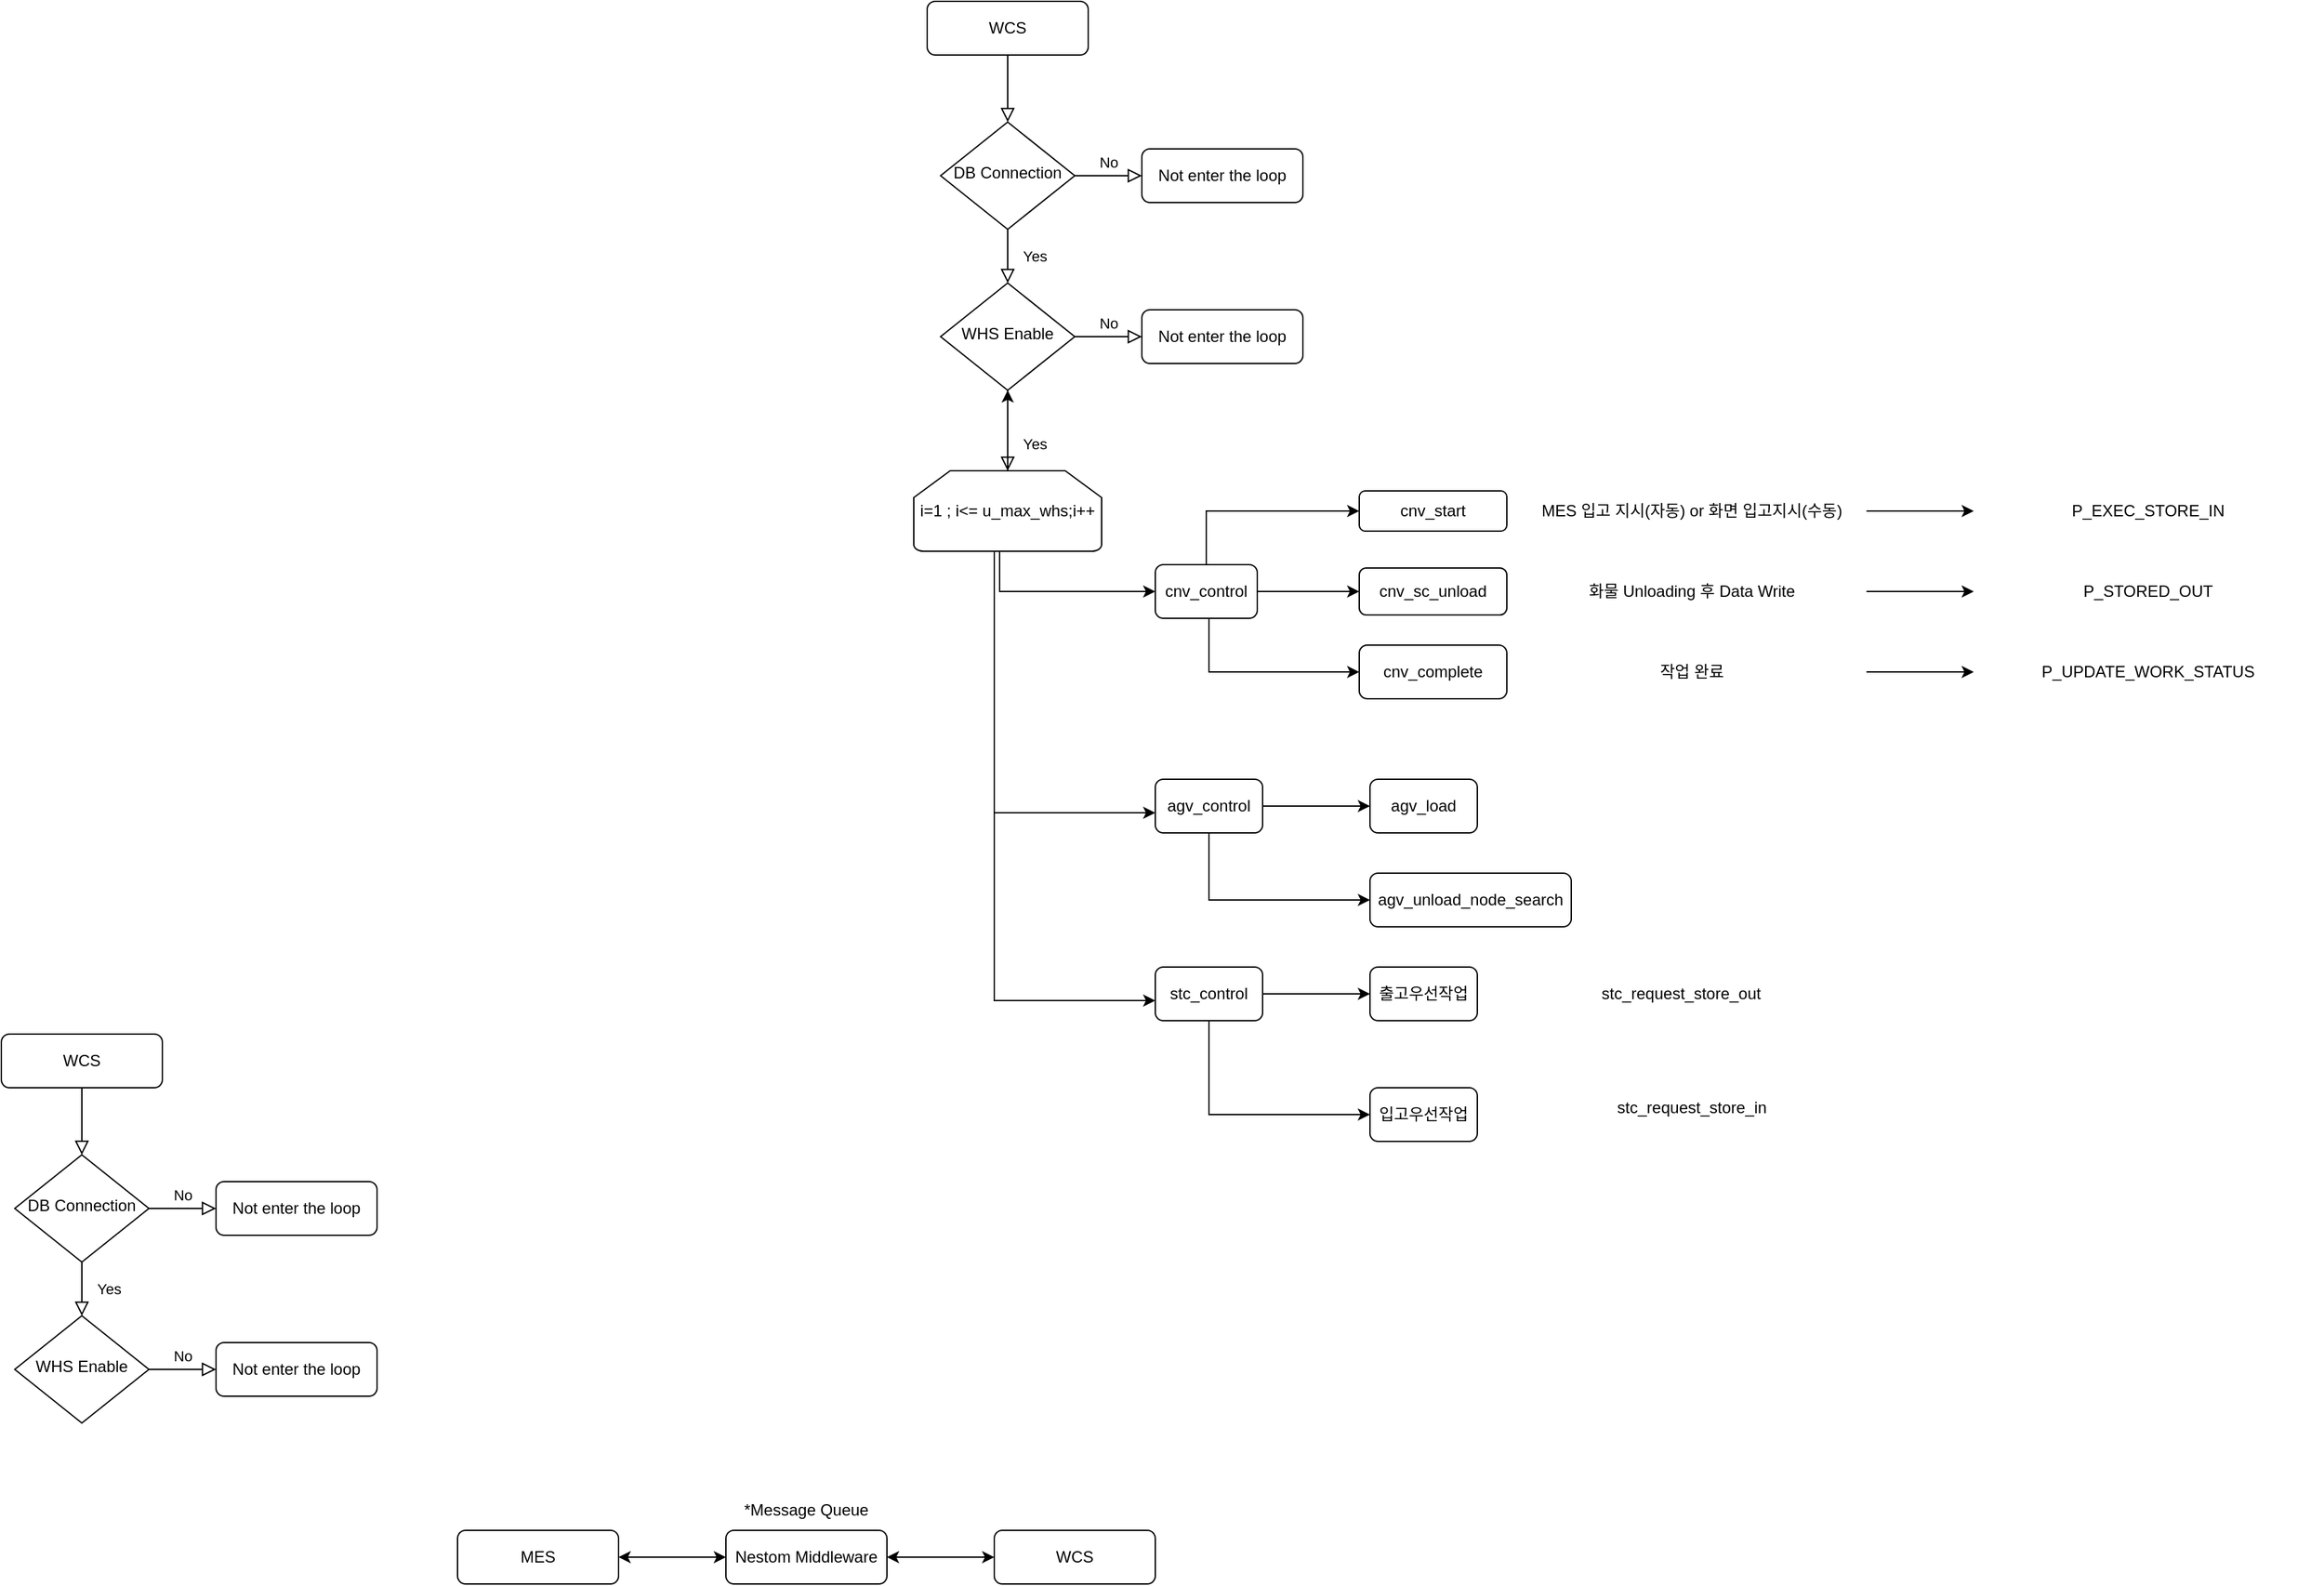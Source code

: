 <mxfile version="24.6.3" type="github">
  <diagram id="C5RBs43oDa-KdzZeNtuy" name="202406 WCS Control 흐름도">
    <mxGraphModel dx="2354" dy="1199" grid="1" gridSize="10" guides="1" tooltips="1" connect="1" arrows="1" fold="1" page="1" pageScale="1" pageWidth="827" pageHeight="1169" math="0" shadow="0">
      <root>
        <mxCell id="WIyWlLk6GJQsqaUBKTNV-0" />
        <mxCell id="WIyWlLk6GJQsqaUBKTNV-1" parent="WIyWlLk6GJQsqaUBKTNV-0" />
        <mxCell id="WIyWlLk6GJQsqaUBKTNV-2" value="" style="rounded=0;html=1;jettySize=auto;orthogonalLoop=1;fontSize=11;endArrow=block;endFill=0;endSize=8;strokeWidth=1;shadow=0;labelBackgroundColor=none;edgeStyle=orthogonalEdgeStyle;" parent="WIyWlLk6GJQsqaUBKTNV-1" source="WIyWlLk6GJQsqaUBKTNV-3" target="WIyWlLk6GJQsqaUBKTNV-6" edge="1">
          <mxGeometry relative="1" as="geometry" />
        </mxCell>
        <mxCell id="WIyWlLk6GJQsqaUBKTNV-3" value="WCS" style="rounded=1;whiteSpace=wrap;html=1;fontSize=12;glass=0;strokeWidth=1;shadow=0;" parent="WIyWlLk6GJQsqaUBKTNV-1" vertex="1">
          <mxGeometry x="160" y="80" width="120" height="40" as="geometry" />
        </mxCell>
        <mxCell id="WIyWlLk6GJQsqaUBKTNV-4" value="Yes" style="rounded=0;html=1;jettySize=auto;orthogonalLoop=1;fontSize=11;endArrow=block;endFill=0;endSize=8;strokeWidth=1;shadow=0;labelBackgroundColor=none;edgeStyle=orthogonalEdgeStyle;" parent="WIyWlLk6GJQsqaUBKTNV-1" source="WIyWlLk6GJQsqaUBKTNV-6" target="WIyWlLk6GJQsqaUBKTNV-10" edge="1">
          <mxGeometry y="20" relative="1" as="geometry">
            <mxPoint as="offset" />
          </mxGeometry>
        </mxCell>
        <mxCell id="WIyWlLk6GJQsqaUBKTNV-5" value="No" style="edgeStyle=orthogonalEdgeStyle;rounded=0;html=1;jettySize=auto;orthogonalLoop=1;fontSize=11;endArrow=block;endFill=0;endSize=8;strokeWidth=1;shadow=0;labelBackgroundColor=none;" parent="WIyWlLk6GJQsqaUBKTNV-1" source="WIyWlLk6GJQsqaUBKTNV-6" target="WIyWlLk6GJQsqaUBKTNV-7" edge="1">
          <mxGeometry y="10" relative="1" as="geometry">
            <mxPoint as="offset" />
          </mxGeometry>
        </mxCell>
        <mxCell id="WIyWlLk6GJQsqaUBKTNV-6" value="DB Connection" style="rhombus;whiteSpace=wrap;html=1;shadow=0;fontFamily=Helvetica;fontSize=12;align=center;strokeWidth=1;spacing=6;spacingTop=-4;" parent="WIyWlLk6GJQsqaUBKTNV-1" vertex="1">
          <mxGeometry x="170" y="170" width="100" height="80" as="geometry" />
        </mxCell>
        <mxCell id="WIyWlLk6GJQsqaUBKTNV-7" value="Not enter the loop" style="rounded=1;whiteSpace=wrap;html=1;fontSize=12;glass=0;strokeWidth=1;shadow=0;" parent="WIyWlLk6GJQsqaUBKTNV-1" vertex="1">
          <mxGeometry x="320" y="190" width="120" height="40" as="geometry" />
        </mxCell>
        <mxCell id="WIyWlLk6GJQsqaUBKTNV-8" value="Yes" style="rounded=0;html=1;jettySize=auto;orthogonalLoop=1;fontSize=11;endArrow=block;endFill=0;endSize=8;strokeWidth=1;shadow=0;labelBackgroundColor=none;edgeStyle=orthogonalEdgeStyle;" parent="WIyWlLk6GJQsqaUBKTNV-1" source="WIyWlLk6GJQsqaUBKTNV-10" edge="1">
          <mxGeometry x="0.333" y="20" relative="1" as="geometry">
            <mxPoint as="offset" />
            <mxPoint x="220" y="430" as="targetPoint" />
          </mxGeometry>
        </mxCell>
        <mxCell id="WIyWlLk6GJQsqaUBKTNV-9" value="No" style="edgeStyle=orthogonalEdgeStyle;rounded=0;html=1;jettySize=auto;orthogonalLoop=1;fontSize=11;endArrow=block;endFill=0;endSize=8;strokeWidth=1;shadow=0;labelBackgroundColor=none;" parent="WIyWlLk6GJQsqaUBKTNV-1" source="WIyWlLk6GJQsqaUBKTNV-10" target="WIyWlLk6GJQsqaUBKTNV-12" edge="1">
          <mxGeometry y="10" relative="1" as="geometry">
            <mxPoint as="offset" />
          </mxGeometry>
        </mxCell>
        <mxCell id="WIyWlLk6GJQsqaUBKTNV-10" value="WHS Enable" style="rhombus;whiteSpace=wrap;html=1;shadow=0;fontFamily=Helvetica;fontSize=12;align=center;strokeWidth=1;spacing=6;spacingTop=-4;" parent="WIyWlLk6GJQsqaUBKTNV-1" vertex="1">
          <mxGeometry x="170" y="290" width="100" height="80" as="geometry" />
        </mxCell>
        <mxCell id="WIyWlLk6GJQsqaUBKTNV-12" value="Not enter the loop" style="rounded=1;whiteSpace=wrap;html=1;fontSize=12;glass=0;strokeWidth=1;shadow=0;" parent="WIyWlLk6GJQsqaUBKTNV-1" vertex="1">
          <mxGeometry x="320" y="310" width="120" height="40" as="geometry" />
        </mxCell>
        <mxCell id="Kg2CsayfjUhLYFpUABhE-1" value="" style="edgeStyle=orthogonalEdgeStyle;rounded=0;orthogonalLoop=1;jettySize=auto;html=1;exitX=0.5;exitY=0;exitDx=0;exitDy=0;exitPerimeter=0;" parent="WIyWlLk6GJQsqaUBKTNV-1" source="Kg2CsayfjUhLYFpUABhE-0" target="WIyWlLk6GJQsqaUBKTNV-10" edge="1">
          <mxGeometry relative="1" as="geometry" />
        </mxCell>
        <mxCell id="Kg2CsayfjUhLYFpUABhE-5" value="" style="edgeStyle=orthogonalEdgeStyle;rounded=0;orthogonalLoop=1;jettySize=auto;html=1;exitX=0.457;exitY=0.967;exitDx=0;exitDy=0;exitPerimeter=0;" parent="WIyWlLk6GJQsqaUBKTNV-1" source="Kg2CsayfjUhLYFpUABhE-0" target="Kg2CsayfjUhLYFpUABhE-4" edge="1">
          <mxGeometry relative="1" as="geometry">
            <Array as="points">
              <mxPoint x="214" y="520" />
            </Array>
          </mxGeometry>
        </mxCell>
        <mxCell id="5Jy3Hu0_u8CA1WoD8tqa-11" value="" style="edgeStyle=orthogonalEdgeStyle;rounded=0;orthogonalLoop=1;jettySize=auto;html=1;" edge="1" parent="WIyWlLk6GJQsqaUBKTNV-1" source="Kg2CsayfjUhLYFpUABhE-0" target="5Jy3Hu0_u8CA1WoD8tqa-10">
          <mxGeometry relative="1" as="geometry">
            <Array as="points">
              <mxPoint x="210" y="685" />
            </Array>
          </mxGeometry>
        </mxCell>
        <mxCell id="Kg2CsayfjUhLYFpUABhE-0" value="i=1 ; i&amp;lt;= u_max_whs;i++" style="strokeWidth=1;html=1;shape=mxgraph.flowchart.loop_limit;whiteSpace=wrap;" parent="WIyWlLk6GJQsqaUBKTNV-1" vertex="1">
          <mxGeometry x="150" y="430" width="140" height="60" as="geometry" />
        </mxCell>
        <mxCell id="Kg2CsayfjUhLYFpUABhE-8" value="" style="edgeStyle=orthogonalEdgeStyle;rounded=0;orthogonalLoop=1;jettySize=auto;html=1;" parent="WIyWlLk6GJQsqaUBKTNV-1" source="Kg2CsayfjUhLYFpUABhE-4" target="Kg2CsayfjUhLYFpUABhE-7" edge="1">
          <mxGeometry relative="1" as="geometry">
            <Array as="points">
              <mxPoint x="368" y="460" />
            </Array>
          </mxGeometry>
        </mxCell>
        <mxCell id="Kg2CsayfjUhLYFpUABhE-10" value="" style="edgeStyle=orthogonalEdgeStyle;rounded=0;orthogonalLoop=1;jettySize=auto;html=1;" parent="WIyWlLk6GJQsqaUBKTNV-1" source="Kg2CsayfjUhLYFpUABhE-4" target="Kg2CsayfjUhLYFpUABhE-9" edge="1">
          <mxGeometry relative="1" as="geometry" />
        </mxCell>
        <mxCell id="Kg2CsayfjUhLYFpUABhE-12" value="" style="edgeStyle=orthogonalEdgeStyle;rounded=0;orthogonalLoop=1;jettySize=auto;html=1;" parent="WIyWlLk6GJQsqaUBKTNV-1" source="Kg2CsayfjUhLYFpUABhE-4" target="Kg2CsayfjUhLYFpUABhE-11" edge="1">
          <mxGeometry relative="1" as="geometry">
            <Array as="points">
              <mxPoint x="370" y="580" />
            </Array>
          </mxGeometry>
        </mxCell>
        <mxCell id="Kg2CsayfjUhLYFpUABhE-4" value="cnv_control" style="rounded=1;whiteSpace=wrap;html=1;strokeWidth=1;" parent="WIyWlLk6GJQsqaUBKTNV-1" vertex="1">
          <mxGeometry x="330" y="500" width="76" height="40" as="geometry" />
        </mxCell>
        <mxCell id="Kg2CsayfjUhLYFpUABhE-7" value="cnv_start" style="rounded=1;whiteSpace=wrap;html=1;strokeWidth=1;" parent="WIyWlLk6GJQsqaUBKTNV-1" vertex="1">
          <mxGeometry x="482" y="445" width="110" height="30" as="geometry" />
        </mxCell>
        <mxCell id="Kg2CsayfjUhLYFpUABhE-9" value="cnv_sc_unload" style="whiteSpace=wrap;html=1;rounded=1;strokeWidth=1;" parent="WIyWlLk6GJQsqaUBKTNV-1" vertex="1">
          <mxGeometry x="482" y="502.5" width="110" height="35" as="geometry" />
        </mxCell>
        <mxCell id="Kg2CsayfjUhLYFpUABhE-11" value="cnv_complete" style="whiteSpace=wrap;html=1;rounded=1;strokeWidth=1;" parent="WIyWlLk6GJQsqaUBKTNV-1" vertex="1">
          <mxGeometry x="482" y="560" width="110" height="40" as="geometry" />
        </mxCell>
        <mxCell id="5Jy3Hu0_u8CA1WoD8tqa-2" value="" style="edgeStyle=orthogonalEdgeStyle;rounded=0;orthogonalLoop=1;jettySize=auto;html=1;" edge="1" parent="WIyWlLk6GJQsqaUBKTNV-1" source="5Jy3Hu0_u8CA1WoD8tqa-0" target="5Jy3Hu0_u8CA1WoD8tqa-1">
          <mxGeometry relative="1" as="geometry" />
        </mxCell>
        <mxCell id="5Jy3Hu0_u8CA1WoD8tqa-0" value="MES 입고 지시(자동) or 화면 입고지시(수동)" style="text;html=1;align=center;verticalAlign=middle;whiteSpace=wrap;rounded=0;" vertex="1" parent="WIyWlLk6GJQsqaUBKTNV-1">
          <mxGeometry x="600" y="445" width="260" height="30" as="geometry" />
        </mxCell>
        <mxCell id="5Jy3Hu0_u8CA1WoD8tqa-1" value="P_EXEC_STORE_IN" style="text;html=1;align=center;verticalAlign=middle;whiteSpace=wrap;rounded=0;" vertex="1" parent="WIyWlLk6GJQsqaUBKTNV-1">
          <mxGeometry x="940" y="445" width="260" height="30" as="geometry" />
        </mxCell>
        <mxCell id="5Jy3Hu0_u8CA1WoD8tqa-3" value="" style="edgeStyle=orthogonalEdgeStyle;rounded=0;orthogonalLoop=1;jettySize=auto;html=1;" edge="1" parent="WIyWlLk6GJQsqaUBKTNV-1" source="5Jy3Hu0_u8CA1WoD8tqa-4" target="5Jy3Hu0_u8CA1WoD8tqa-5">
          <mxGeometry relative="1" as="geometry" />
        </mxCell>
        <mxCell id="5Jy3Hu0_u8CA1WoD8tqa-4" value="화물 Unloading 후 Data Write" style="text;html=1;align=center;verticalAlign=middle;whiteSpace=wrap;rounded=0;" vertex="1" parent="WIyWlLk6GJQsqaUBKTNV-1">
          <mxGeometry x="600" y="505" width="260" height="30" as="geometry" />
        </mxCell>
        <mxCell id="5Jy3Hu0_u8CA1WoD8tqa-5" value="P_STORED_OUT" style="text;html=1;align=center;verticalAlign=middle;whiteSpace=wrap;rounded=0;" vertex="1" parent="WIyWlLk6GJQsqaUBKTNV-1">
          <mxGeometry x="940" y="505" width="260" height="30" as="geometry" />
        </mxCell>
        <mxCell id="5Jy3Hu0_u8CA1WoD8tqa-7" value="" style="edgeStyle=orthogonalEdgeStyle;rounded=0;orthogonalLoop=1;jettySize=auto;html=1;" edge="1" parent="WIyWlLk6GJQsqaUBKTNV-1" source="5Jy3Hu0_u8CA1WoD8tqa-8" target="5Jy3Hu0_u8CA1WoD8tqa-9">
          <mxGeometry relative="1" as="geometry" />
        </mxCell>
        <mxCell id="5Jy3Hu0_u8CA1WoD8tqa-8" value="작업 완료" style="text;html=1;align=center;verticalAlign=middle;whiteSpace=wrap;rounded=0;" vertex="1" parent="WIyWlLk6GJQsqaUBKTNV-1">
          <mxGeometry x="600" y="565" width="260" height="30" as="geometry" />
        </mxCell>
        <mxCell id="5Jy3Hu0_u8CA1WoD8tqa-9" value="P_UPDATE_WORK_STATUS" style="text;html=1;align=center;verticalAlign=middle;whiteSpace=wrap;rounded=0;" vertex="1" parent="WIyWlLk6GJQsqaUBKTNV-1">
          <mxGeometry x="940" y="565" width="260" height="30" as="geometry" />
        </mxCell>
        <mxCell id="5Jy3Hu0_u8CA1WoD8tqa-14" value="" style="edgeStyle=orthogonalEdgeStyle;rounded=0;orthogonalLoop=1;jettySize=auto;html=1;" edge="1" parent="WIyWlLk6GJQsqaUBKTNV-1" source="5Jy3Hu0_u8CA1WoD8tqa-10" target="5Jy3Hu0_u8CA1WoD8tqa-13">
          <mxGeometry relative="1" as="geometry" />
        </mxCell>
        <mxCell id="5Jy3Hu0_u8CA1WoD8tqa-16" value="" style="edgeStyle=orthogonalEdgeStyle;rounded=0;orthogonalLoop=1;jettySize=auto;html=1;entryX=0;entryY=0.5;entryDx=0;entryDy=0;" edge="1" parent="WIyWlLk6GJQsqaUBKTNV-1" source="5Jy3Hu0_u8CA1WoD8tqa-10" target="5Jy3Hu0_u8CA1WoD8tqa-15">
          <mxGeometry relative="1" as="geometry">
            <Array as="points">
              <mxPoint x="370" y="750" />
            </Array>
          </mxGeometry>
        </mxCell>
        <mxCell id="5Jy3Hu0_u8CA1WoD8tqa-10" value="agv_control" style="rounded=1;whiteSpace=wrap;html=1;strokeWidth=1;" vertex="1" parent="WIyWlLk6GJQsqaUBKTNV-1">
          <mxGeometry x="330" y="660" width="80" height="40" as="geometry" />
        </mxCell>
        <mxCell id="5Jy3Hu0_u8CA1WoD8tqa-13" value="agv_load" style="rounded=1;whiteSpace=wrap;html=1;strokeWidth=1;" vertex="1" parent="WIyWlLk6GJQsqaUBKTNV-1">
          <mxGeometry x="490" y="660" width="80" height="40" as="geometry" />
        </mxCell>
        <mxCell id="5Jy3Hu0_u8CA1WoD8tqa-15" value="agv_unload_node_search" style="rounded=1;whiteSpace=wrap;html=1;strokeWidth=1;" vertex="1" parent="WIyWlLk6GJQsqaUBKTNV-1">
          <mxGeometry x="490" y="730" width="150" height="40" as="geometry" />
        </mxCell>
        <mxCell id="5Jy3Hu0_u8CA1WoD8tqa-21" value="" style="edgeStyle=orthogonalEdgeStyle;rounded=0;orthogonalLoop=1;jettySize=auto;html=1;" edge="1" parent="WIyWlLk6GJQsqaUBKTNV-1" target="5Jy3Hu0_u8CA1WoD8tqa-22" source="Kg2CsayfjUhLYFpUABhE-0">
          <mxGeometry relative="1" as="geometry">
            <mxPoint x="210" y="630" as="sourcePoint" />
            <Array as="points">
              <mxPoint x="210" y="825" />
            </Array>
          </mxGeometry>
        </mxCell>
        <mxCell id="5Jy3Hu0_u8CA1WoD8tqa-24" value="" style="edgeStyle=orthogonalEdgeStyle;rounded=0;orthogonalLoop=1;jettySize=auto;html=1;" edge="1" parent="WIyWlLk6GJQsqaUBKTNV-1" source="5Jy3Hu0_u8CA1WoD8tqa-22" target="5Jy3Hu0_u8CA1WoD8tqa-23">
          <mxGeometry relative="1" as="geometry" />
        </mxCell>
        <mxCell id="5Jy3Hu0_u8CA1WoD8tqa-26" value="" style="edgeStyle=orthogonalEdgeStyle;rounded=0;orthogonalLoop=1;jettySize=auto;html=1;" edge="1" parent="WIyWlLk6GJQsqaUBKTNV-1" source="5Jy3Hu0_u8CA1WoD8tqa-22" target="5Jy3Hu0_u8CA1WoD8tqa-25">
          <mxGeometry relative="1" as="geometry">
            <Array as="points">
              <mxPoint x="370" y="910" />
            </Array>
          </mxGeometry>
        </mxCell>
        <mxCell id="5Jy3Hu0_u8CA1WoD8tqa-22" value="stc_control" style="rounded=1;whiteSpace=wrap;html=1;strokeWidth=1;" vertex="1" parent="WIyWlLk6GJQsqaUBKTNV-1">
          <mxGeometry x="330" y="800" width="80" height="40" as="geometry" />
        </mxCell>
        <mxCell id="5Jy3Hu0_u8CA1WoD8tqa-23" value="출고우선작업" style="rounded=1;whiteSpace=wrap;html=1;strokeWidth=1;" vertex="1" parent="WIyWlLk6GJQsqaUBKTNV-1">
          <mxGeometry x="490" y="800" width="80" height="40" as="geometry" />
        </mxCell>
        <mxCell id="5Jy3Hu0_u8CA1WoD8tqa-25" value="입고우선작업" style="rounded=1;whiteSpace=wrap;html=1;strokeWidth=1;" vertex="1" parent="WIyWlLk6GJQsqaUBKTNV-1">
          <mxGeometry x="490" y="890" width="80" height="40" as="geometry" />
        </mxCell>
        <mxCell id="5Jy3Hu0_u8CA1WoD8tqa-27" value="stc_request_store_out" style="text;html=1;align=center;verticalAlign=middle;whiteSpace=wrap;rounded=0;" vertex="1" parent="WIyWlLk6GJQsqaUBKTNV-1">
          <mxGeometry x="592" y="805" width="260" height="30" as="geometry" />
        </mxCell>
        <mxCell id="5Jy3Hu0_u8CA1WoD8tqa-28" value="stc_request_store_in" style="text;html=1;align=center;verticalAlign=middle;whiteSpace=wrap;rounded=0;" vertex="1" parent="WIyWlLk6GJQsqaUBKTNV-1">
          <mxGeometry x="600" y="890" width="260" height="30" as="geometry" />
        </mxCell>
        <mxCell id="5Jy3Hu0_u8CA1WoD8tqa-30" value="WCS" style="rounded=1;whiteSpace=wrap;html=1;fontSize=12;glass=0;strokeWidth=1;shadow=0;" vertex="1" parent="WIyWlLk6GJQsqaUBKTNV-1">
          <mxGeometry x="210" y="1220" width="120" height="40" as="geometry" />
        </mxCell>
        <mxCell id="5Jy3Hu0_u8CA1WoD8tqa-38" value="" style="rounded=0;html=1;jettySize=auto;orthogonalLoop=1;fontSize=11;endArrow=block;endFill=0;endSize=8;strokeWidth=1;shadow=0;labelBackgroundColor=none;edgeStyle=orthogonalEdgeStyle;" edge="1" parent="WIyWlLk6GJQsqaUBKTNV-1" source="5Jy3Hu0_u8CA1WoD8tqa-39" target="5Jy3Hu0_u8CA1WoD8tqa-42">
          <mxGeometry relative="1" as="geometry" />
        </mxCell>
        <mxCell id="5Jy3Hu0_u8CA1WoD8tqa-39" value="WCS" style="rounded=1;whiteSpace=wrap;html=1;fontSize=12;glass=0;strokeWidth=1;shadow=0;" vertex="1" parent="WIyWlLk6GJQsqaUBKTNV-1">
          <mxGeometry x="-530" y="850" width="120" height="40" as="geometry" />
        </mxCell>
        <mxCell id="5Jy3Hu0_u8CA1WoD8tqa-40" value="Yes" style="rounded=0;html=1;jettySize=auto;orthogonalLoop=1;fontSize=11;endArrow=block;endFill=0;endSize=8;strokeWidth=1;shadow=0;labelBackgroundColor=none;edgeStyle=orthogonalEdgeStyle;" edge="1" parent="WIyWlLk6GJQsqaUBKTNV-1" source="5Jy3Hu0_u8CA1WoD8tqa-42" target="5Jy3Hu0_u8CA1WoD8tqa-45">
          <mxGeometry y="20" relative="1" as="geometry">
            <mxPoint as="offset" />
          </mxGeometry>
        </mxCell>
        <mxCell id="5Jy3Hu0_u8CA1WoD8tqa-41" value="No" style="edgeStyle=orthogonalEdgeStyle;rounded=0;html=1;jettySize=auto;orthogonalLoop=1;fontSize=11;endArrow=block;endFill=0;endSize=8;strokeWidth=1;shadow=0;labelBackgroundColor=none;" edge="1" parent="WIyWlLk6GJQsqaUBKTNV-1" source="5Jy3Hu0_u8CA1WoD8tqa-42" target="5Jy3Hu0_u8CA1WoD8tqa-43">
          <mxGeometry y="10" relative="1" as="geometry">
            <mxPoint as="offset" />
          </mxGeometry>
        </mxCell>
        <mxCell id="5Jy3Hu0_u8CA1WoD8tqa-42" value="DB Connection" style="rhombus;whiteSpace=wrap;html=1;shadow=0;fontFamily=Helvetica;fontSize=12;align=center;strokeWidth=1;spacing=6;spacingTop=-4;" vertex="1" parent="WIyWlLk6GJQsqaUBKTNV-1">
          <mxGeometry x="-520" y="940" width="100" height="80" as="geometry" />
        </mxCell>
        <mxCell id="5Jy3Hu0_u8CA1WoD8tqa-43" value="Not enter the loop" style="rounded=1;whiteSpace=wrap;html=1;fontSize=12;glass=0;strokeWidth=1;shadow=0;" vertex="1" parent="WIyWlLk6GJQsqaUBKTNV-1">
          <mxGeometry x="-370" y="960" width="120" height="40" as="geometry" />
        </mxCell>
        <mxCell id="5Jy3Hu0_u8CA1WoD8tqa-44" value="No" style="edgeStyle=orthogonalEdgeStyle;rounded=0;html=1;jettySize=auto;orthogonalLoop=1;fontSize=11;endArrow=block;endFill=0;endSize=8;strokeWidth=1;shadow=0;labelBackgroundColor=none;" edge="1" parent="WIyWlLk6GJQsqaUBKTNV-1" source="5Jy3Hu0_u8CA1WoD8tqa-45" target="5Jy3Hu0_u8CA1WoD8tqa-46">
          <mxGeometry y="10" relative="1" as="geometry">
            <mxPoint as="offset" />
          </mxGeometry>
        </mxCell>
        <mxCell id="5Jy3Hu0_u8CA1WoD8tqa-45" value="WHS Enable" style="rhombus;whiteSpace=wrap;html=1;shadow=0;fontFamily=Helvetica;fontSize=12;align=center;strokeWidth=1;spacing=6;spacingTop=-4;" vertex="1" parent="WIyWlLk6GJQsqaUBKTNV-1">
          <mxGeometry x="-520" y="1060" width="100" height="80" as="geometry" />
        </mxCell>
        <mxCell id="5Jy3Hu0_u8CA1WoD8tqa-46" value="Not enter the loop" style="rounded=1;whiteSpace=wrap;html=1;fontSize=12;glass=0;strokeWidth=1;shadow=0;" vertex="1" parent="WIyWlLk6GJQsqaUBKTNV-1">
          <mxGeometry x="-370" y="1080" width="120" height="40" as="geometry" />
        </mxCell>
        <mxCell id="5Jy3Hu0_u8CA1WoD8tqa-49" value="Nestom Middleware" style="rounded=1;whiteSpace=wrap;html=1;fontSize=12;glass=0;strokeWidth=1;shadow=0;" vertex="1" parent="WIyWlLk6GJQsqaUBKTNV-1">
          <mxGeometry x="10" y="1220" width="120" height="40" as="geometry" />
        </mxCell>
        <mxCell id="5Jy3Hu0_u8CA1WoD8tqa-51" value="MES" style="rounded=1;whiteSpace=wrap;html=1;fontSize=12;glass=0;strokeWidth=1;shadow=0;" vertex="1" parent="WIyWlLk6GJQsqaUBKTNV-1">
          <mxGeometry x="-190" y="1220" width="120" height="40" as="geometry" />
        </mxCell>
        <mxCell id="5Jy3Hu0_u8CA1WoD8tqa-53" value="" style="endArrow=classic;startArrow=classic;html=1;rounded=0;exitX=1;exitY=0.5;exitDx=0;exitDy=0;entryX=0;entryY=0.5;entryDx=0;entryDy=0;" edge="1" parent="WIyWlLk6GJQsqaUBKTNV-1" source="5Jy3Hu0_u8CA1WoD8tqa-51" target="5Jy3Hu0_u8CA1WoD8tqa-49">
          <mxGeometry width="50" height="50" relative="1" as="geometry">
            <mxPoint x="20" y="1230" as="sourcePoint" />
            <mxPoint x="70" y="1180" as="targetPoint" />
          </mxGeometry>
        </mxCell>
        <mxCell id="5Jy3Hu0_u8CA1WoD8tqa-55" value="" style="endArrow=classic;startArrow=classic;html=1;rounded=0;exitX=1;exitY=0.5;exitDx=0;exitDy=0;" edge="1" parent="WIyWlLk6GJQsqaUBKTNV-1" source="5Jy3Hu0_u8CA1WoD8tqa-49" target="5Jy3Hu0_u8CA1WoD8tqa-30">
          <mxGeometry width="50" height="50" relative="1" as="geometry">
            <mxPoint x="20" y="1230" as="sourcePoint" />
            <mxPoint x="70" y="1180" as="targetPoint" />
          </mxGeometry>
        </mxCell>
        <mxCell id="5Jy3Hu0_u8CA1WoD8tqa-56" value="*Message Queue" style="text;html=1;align=center;verticalAlign=middle;whiteSpace=wrap;rounded=0;" vertex="1" parent="WIyWlLk6GJQsqaUBKTNV-1">
          <mxGeometry x="10" y="1190" width="120" height="30" as="geometry" />
        </mxCell>
      </root>
    </mxGraphModel>
  </diagram>
</mxfile>
